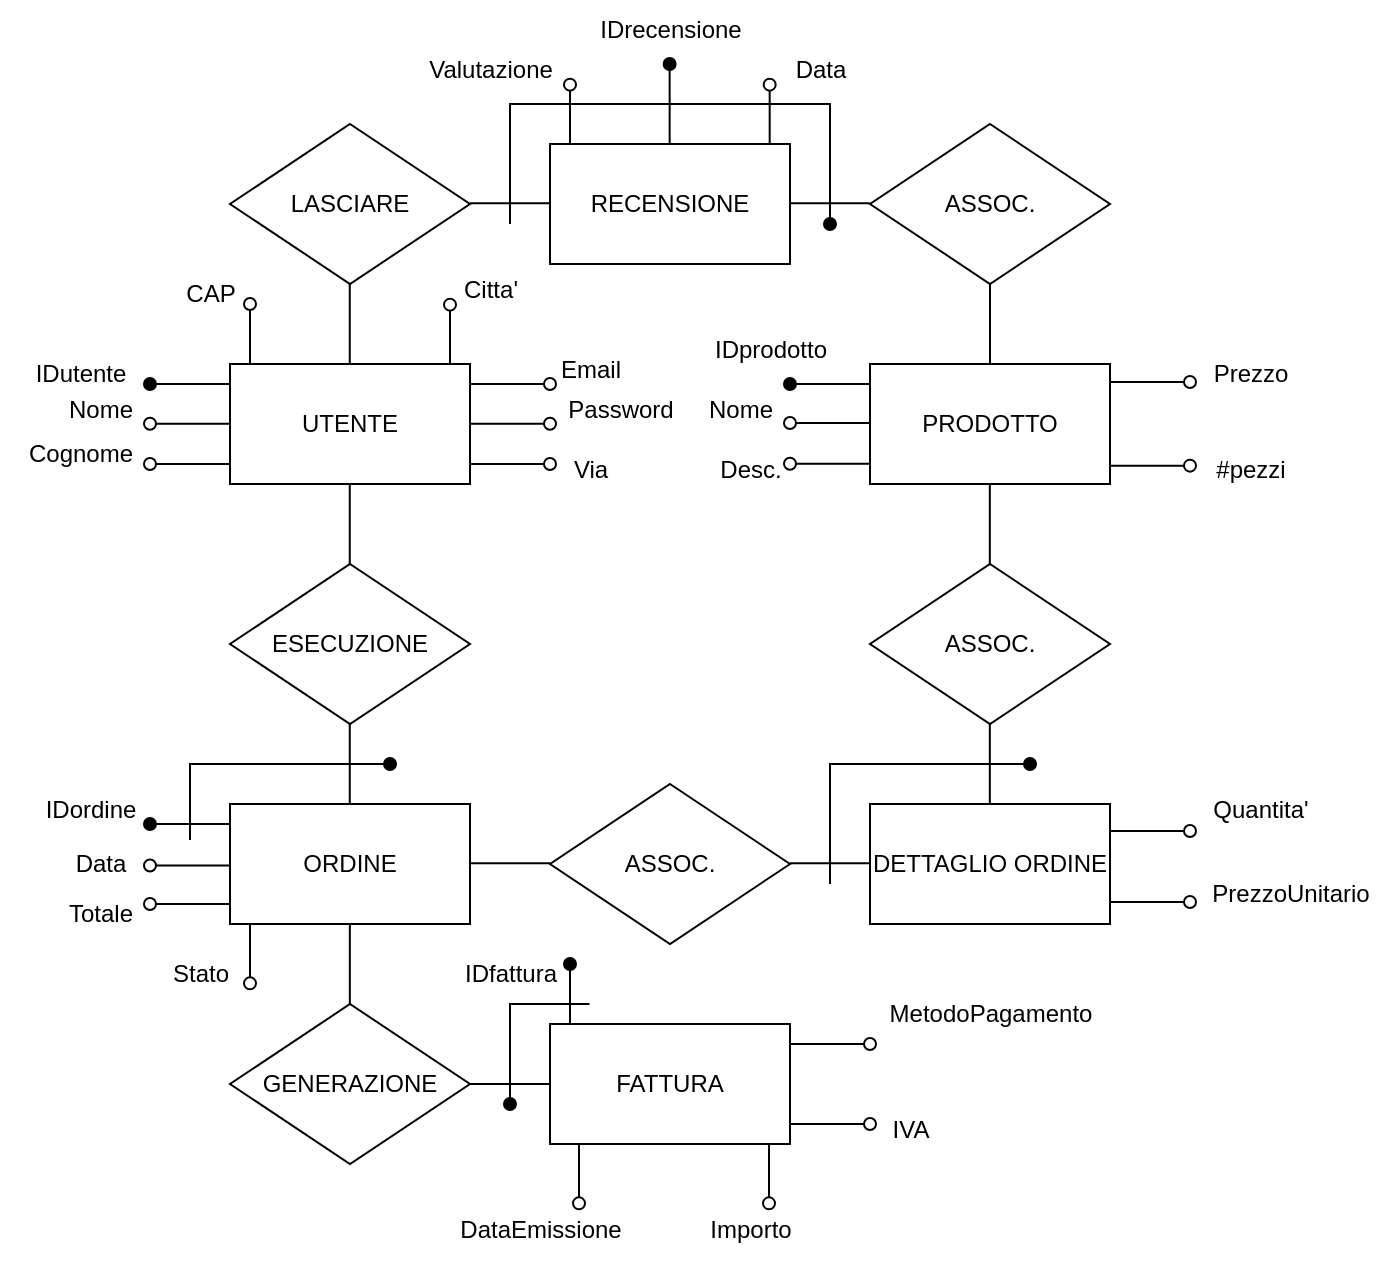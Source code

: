 <mxfile version="26.2.4">
  <diagram name="Pagina-1" id="ChuS1AGae2jL3NdtoGuT">
    <mxGraphModel dx="1053" dy="1835" grid="1" gridSize="10" guides="1" tooltips="1" connect="1" arrows="1" fold="1" page="1" pageScale="1" pageWidth="827" pageHeight="1169" math="0" shadow="0">
      <root>
        <mxCell id="0" />
        <mxCell id="1" parent="0" />
        <mxCell id="ha_Wpa7V3i3sZIrnRVdM-2" value="UTENTE" style="rounded=0;whiteSpace=wrap;html=1;" parent="1" vertex="1">
          <mxGeometry x="120" y="120" width="120" height="60" as="geometry" />
        </mxCell>
        <mxCell id="ha_Wpa7V3i3sZIrnRVdM-3" value="PRODOTTO" style="rounded=0;whiteSpace=wrap;html=1;" parent="1" vertex="1">
          <mxGeometry x="440" y="120" width="120" height="60" as="geometry" />
        </mxCell>
        <mxCell id="ha_Wpa7V3i3sZIrnRVdM-4" value="DETTAGLIO ORDINE" style="rounded=0;whiteSpace=wrap;html=1;" parent="1" vertex="1">
          <mxGeometry x="440" y="340" width="120" height="60" as="geometry" />
        </mxCell>
        <mxCell id="ha_Wpa7V3i3sZIrnRVdM-5" value="RECENSIONE" style="rounded=0;whiteSpace=wrap;html=1;" parent="1" vertex="1">
          <mxGeometry x="280" y="10" width="120" height="60" as="geometry" />
        </mxCell>
        <mxCell id="ha_Wpa7V3i3sZIrnRVdM-6" value="ORDINE" style="rounded=0;whiteSpace=wrap;html=1;" parent="1" vertex="1">
          <mxGeometry x="120" y="340" width="120" height="60" as="geometry" />
        </mxCell>
        <mxCell id="ha_Wpa7V3i3sZIrnRVdM-7" value="FATTURA" style="rounded=0;whiteSpace=wrap;html=1;" parent="1" vertex="1">
          <mxGeometry x="280" y="450" width="120" height="60" as="geometry" />
        </mxCell>
        <mxCell id="ha_Wpa7V3i3sZIrnRVdM-8" value="LASCIARE" style="rhombus;whiteSpace=wrap;html=1;rounded=0;" parent="1" vertex="1">
          <mxGeometry x="120" width="120" height="80" as="geometry" />
        </mxCell>
        <mxCell id="ha_Wpa7V3i3sZIrnRVdM-9" value="ESECUZIONE" style="rhombus;whiteSpace=wrap;html=1;rounded=0;" parent="1" vertex="1">
          <mxGeometry x="120" y="220" width="120" height="80" as="geometry" />
        </mxCell>
        <mxCell id="ha_Wpa7V3i3sZIrnRVdM-10" value="ASSOC." style="rhombus;whiteSpace=wrap;html=1;rounded=0;" parent="1" vertex="1">
          <mxGeometry x="440" y="220" width="120" height="80" as="geometry" />
        </mxCell>
        <mxCell id="ha_Wpa7V3i3sZIrnRVdM-11" value="GENERAZIONE" style="rhombus;whiteSpace=wrap;html=1;rounded=0;" parent="1" vertex="1">
          <mxGeometry x="120" y="440" width="120" height="80" as="geometry" />
        </mxCell>
        <mxCell id="ha_Wpa7V3i3sZIrnRVdM-12" value="ASSOC." style="rhombus;whiteSpace=wrap;html=1;rounded=0;" parent="1" vertex="1">
          <mxGeometry x="280" y="330" width="120" height="80" as="geometry" />
        </mxCell>
        <mxCell id="ha_Wpa7V3i3sZIrnRVdM-13" value="ASSOC." style="rhombus;whiteSpace=wrap;html=1;rounded=0;" parent="1" vertex="1">
          <mxGeometry x="440" width="120" height="80" as="geometry" />
        </mxCell>
        <mxCell id="YwZXC1ZP3NBYil8dUB7Y-1" value="" style="endArrow=none;html=1;rounded=0;exitX=0.5;exitY=0;exitDx=0;exitDy=0;" edge="1" parent="1" source="ha_Wpa7V3i3sZIrnRVdM-3">
          <mxGeometry width="50" height="50" relative="1" as="geometry">
            <mxPoint x="450" y="130" as="sourcePoint" />
            <mxPoint x="500" y="80" as="targetPoint" />
          </mxGeometry>
        </mxCell>
        <mxCell id="YwZXC1ZP3NBYil8dUB7Y-2" value="" style="endArrow=none;html=1;rounded=0;exitX=0.5;exitY=0;exitDx=0;exitDy=0;" edge="1" parent="1">
          <mxGeometry width="50" height="50" relative="1" as="geometry">
            <mxPoint x="499.91" y="220" as="sourcePoint" />
            <mxPoint x="499.91" y="180" as="targetPoint" />
          </mxGeometry>
        </mxCell>
        <mxCell id="YwZXC1ZP3NBYil8dUB7Y-3" value="" style="endArrow=none;html=1;rounded=0;exitX=0.5;exitY=0;exitDx=0;exitDy=0;" edge="1" parent="1">
          <mxGeometry width="50" height="50" relative="1" as="geometry">
            <mxPoint x="499.91" y="340" as="sourcePoint" />
            <mxPoint x="499.91" y="300" as="targetPoint" />
          </mxGeometry>
        </mxCell>
        <mxCell id="YwZXC1ZP3NBYil8dUB7Y-4" value="" style="endArrow=none;html=1;rounded=0;exitX=0.5;exitY=0;exitDx=0;exitDy=0;" edge="1" parent="1">
          <mxGeometry width="50" height="50" relative="1" as="geometry">
            <mxPoint x="179.88" y="340" as="sourcePoint" />
            <mxPoint x="179.88" y="300" as="targetPoint" />
          </mxGeometry>
        </mxCell>
        <mxCell id="YwZXC1ZP3NBYil8dUB7Y-5" value="" style="endArrow=none;html=1;rounded=0;exitX=0.5;exitY=0;exitDx=0;exitDy=0;" edge="1" parent="1">
          <mxGeometry width="50" height="50" relative="1" as="geometry">
            <mxPoint x="179.88" y="220" as="sourcePoint" />
            <mxPoint x="179.88" y="180" as="targetPoint" />
          </mxGeometry>
        </mxCell>
        <mxCell id="YwZXC1ZP3NBYil8dUB7Y-6" value="" style="endArrow=none;html=1;rounded=0;exitX=0.5;exitY=0;exitDx=0;exitDy=0;" edge="1" parent="1">
          <mxGeometry width="50" height="50" relative="1" as="geometry">
            <mxPoint x="179.88" y="120" as="sourcePoint" />
            <mxPoint x="179.88" y="80" as="targetPoint" />
          </mxGeometry>
        </mxCell>
        <mxCell id="YwZXC1ZP3NBYil8dUB7Y-7" value="" style="endArrow=none;html=1;rounded=0;exitX=0.5;exitY=0;exitDx=0;exitDy=0;" edge="1" parent="1">
          <mxGeometry width="50" height="50" relative="1" as="geometry">
            <mxPoint x="179.92" y="440" as="sourcePoint" />
            <mxPoint x="179.92" y="400" as="targetPoint" />
          </mxGeometry>
        </mxCell>
        <mxCell id="YwZXC1ZP3NBYil8dUB7Y-8" value="" style="endArrow=none;html=1;rounded=0;" edge="1" parent="1" source="ha_Wpa7V3i3sZIrnRVdM-11">
          <mxGeometry width="50" height="50" relative="1" as="geometry">
            <mxPoint x="230" y="530" as="sourcePoint" />
            <mxPoint x="280" y="480" as="targetPoint" />
          </mxGeometry>
        </mxCell>
        <mxCell id="YwZXC1ZP3NBYil8dUB7Y-9" value="" style="endArrow=none;html=1;rounded=0;" edge="1" parent="1">
          <mxGeometry width="50" height="50" relative="1" as="geometry">
            <mxPoint x="240" y="369.67" as="sourcePoint" />
            <mxPoint x="280" y="369.67" as="targetPoint" />
          </mxGeometry>
        </mxCell>
        <mxCell id="YwZXC1ZP3NBYil8dUB7Y-10" value="" style="endArrow=none;html=1;rounded=0;" edge="1" parent="1">
          <mxGeometry width="50" height="50" relative="1" as="geometry">
            <mxPoint x="400" y="369.67" as="sourcePoint" />
            <mxPoint x="440" y="369.67" as="targetPoint" />
          </mxGeometry>
        </mxCell>
        <mxCell id="YwZXC1ZP3NBYil8dUB7Y-11" value="" style="endArrow=none;html=1;rounded=0;" edge="1" parent="1">
          <mxGeometry width="50" height="50" relative="1" as="geometry">
            <mxPoint x="400" y="39.67" as="sourcePoint" />
            <mxPoint x="440" y="39.67" as="targetPoint" />
          </mxGeometry>
        </mxCell>
        <mxCell id="YwZXC1ZP3NBYil8dUB7Y-12" value="" style="endArrow=none;html=1;rounded=0;" edge="1" parent="1">
          <mxGeometry width="50" height="50" relative="1" as="geometry">
            <mxPoint x="240" y="39.67" as="sourcePoint" />
            <mxPoint x="280" y="39.67" as="targetPoint" />
          </mxGeometry>
        </mxCell>
        <mxCell id="YwZXC1ZP3NBYil8dUB7Y-13" value="" style="endArrow=none;html=1;rounded=0;startArrow=oval;startFill=1;" edge="1" parent="1">
          <mxGeometry width="50" height="50" relative="1" as="geometry">
            <mxPoint x="80" y="130" as="sourcePoint" />
            <mxPoint x="120" y="130" as="targetPoint" />
          </mxGeometry>
        </mxCell>
        <mxCell id="YwZXC1ZP3NBYil8dUB7Y-14" value="" style="endArrow=none;html=1;rounded=0;startArrow=oval;startFill=1;" edge="1" parent="1">
          <mxGeometry width="50" height="50" relative="1" as="geometry">
            <mxPoint x="339.82" y="-30" as="sourcePoint" />
            <mxPoint x="339.82" y="10" as="targetPoint" />
          </mxGeometry>
        </mxCell>
        <mxCell id="YwZXC1ZP3NBYil8dUB7Y-15" value="" style="endArrow=none;html=1;rounded=0;startArrow=oval;startFill=1;" edge="1" parent="1">
          <mxGeometry width="50" height="50" relative="1" as="geometry">
            <mxPoint x="400" y="130" as="sourcePoint" />
            <mxPoint x="440" y="130" as="targetPoint" />
          </mxGeometry>
        </mxCell>
        <mxCell id="YwZXC1ZP3NBYil8dUB7Y-16" value="" style="endArrow=none;html=1;rounded=0;startArrow=oval;startFill=1;" edge="1" parent="1">
          <mxGeometry width="50" height="50" relative="1" as="geometry">
            <mxPoint x="80" y="350" as="sourcePoint" />
            <mxPoint x="120" y="350" as="targetPoint" />
          </mxGeometry>
        </mxCell>
        <mxCell id="YwZXC1ZP3NBYil8dUB7Y-17" value="" style="endArrow=none;html=1;rounded=0;startArrow=oval;startFill=1;" edge="1" parent="1">
          <mxGeometry width="50" height="50" relative="1" as="geometry">
            <mxPoint x="520" y="320" as="sourcePoint" />
            <mxPoint x="420" y="380" as="targetPoint" />
            <Array as="points">
              <mxPoint x="420" y="320" />
            </Array>
          </mxGeometry>
        </mxCell>
        <mxCell id="YwZXC1ZP3NBYil8dUB7Y-19" value="" style="endArrow=none;html=1;rounded=0;startArrow=oval;startFill=1;" edge="1" parent="1">
          <mxGeometry width="50" height="50" relative="1" as="geometry">
            <mxPoint x="290" y="420" as="sourcePoint" />
            <mxPoint x="290" y="450" as="targetPoint" />
          </mxGeometry>
        </mxCell>
        <mxCell id="YwZXC1ZP3NBYil8dUB7Y-20" value="" style="endArrow=none;html=1;rounded=0;startArrow=oval;startFill=0;" edge="1" parent="1">
          <mxGeometry width="50" height="50" relative="1" as="geometry">
            <mxPoint x="80" y="149.84" as="sourcePoint" />
            <mxPoint x="120" y="149.84" as="targetPoint" />
          </mxGeometry>
        </mxCell>
        <mxCell id="YwZXC1ZP3NBYil8dUB7Y-21" value="" style="endArrow=none;html=1;rounded=0;startArrow=oval;startFill=0;" edge="1" parent="1">
          <mxGeometry width="50" height="50" relative="1" as="geometry">
            <mxPoint x="80" y="170" as="sourcePoint" />
            <mxPoint x="120" y="170" as="targetPoint" />
          </mxGeometry>
        </mxCell>
        <mxCell id="YwZXC1ZP3NBYil8dUB7Y-22" value="" style="endArrow=none;html=1;rounded=0;startArrow=oval;startFill=0;" edge="1" parent="1">
          <mxGeometry width="50" height="50" relative="1" as="geometry">
            <mxPoint x="280" y="130" as="sourcePoint" />
            <mxPoint x="240" y="130" as="targetPoint" />
          </mxGeometry>
        </mxCell>
        <mxCell id="YwZXC1ZP3NBYil8dUB7Y-23" value="" style="endArrow=none;html=1;rounded=0;startArrow=oval;startFill=0;" edge="1" parent="1">
          <mxGeometry width="50" height="50" relative="1" as="geometry">
            <mxPoint x="280" y="149.84" as="sourcePoint" />
            <mxPoint x="240" y="149.84" as="targetPoint" />
          </mxGeometry>
        </mxCell>
        <mxCell id="YwZXC1ZP3NBYil8dUB7Y-24" value="" style="endArrow=none;html=1;rounded=0;startArrow=oval;startFill=0;" edge="1" parent="1">
          <mxGeometry width="50" height="50" relative="1" as="geometry">
            <mxPoint x="130" y="90" as="sourcePoint" />
            <mxPoint x="130" y="119.67" as="targetPoint" />
          </mxGeometry>
        </mxCell>
        <mxCell id="YwZXC1ZP3NBYil8dUB7Y-25" value="" style="endArrow=none;html=1;rounded=0;startArrow=oval;startFill=0;" edge="1" parent="1">
          <mxGeometry width="50" height="50" relative="1" as="geometry">
            <mxPoint x="230" y="90.33" as="sourcePoint" />
            <mxPoint x="230" y="120.0" as="targetPoint" />
          </mxGeometry>
        </mxCell>
        <mxCell id="YwZXC1ZP3NBYil8dUB7Y-26" value="" style="endArrow=none;html=1;rounded=0;startArrow=oval;startFill=0;" edge="1" parent="1">
          <mxGeometry width="50" height="50" relative="1" as="geometry">
            <mxPoint x="280" y="170" as="sourcePoint" />
            <mxPoint x="240" y="170" as="targetPoint" />
          </mxGeometry>
        </mxCell>
        <mxCell id="YwZXC1ZP3NBYil8dUB7Y-27" value="IDutente" style="text;html=1;align=center;verticalAlign=middle;resizable=0;points=[];autosize=1;strokeColor=none;fillColor=none;" vertex="1" parent="1">
          <mxGeometry x="10" y="110" width="70" height="30" as="geometry" />
        </mxCell>
        <mxCell id="YwZXC1ZP3NBYil8dUB7Y-28" value="Nome" style="text;html=1;align=center;verticalAlign=middle;resizable=0;points=[];autosize=1;strokeColor=none;fillColor=none;" vertex="1" parent="1">
          <mxGeometry x="25" y="128" width="60" height="30" as="geometry" />
        </mxCell>
        <mxCell id="YwZXC1ZP3NBYil8dUB7Y-32" value="Cognome" style="text;html=1;align=center;verticalAlign=middle;resizable=0;points=[];autosize=1;strokeColor=none;fillColor=none;" vertex="1" parent="1">
          <mxGeometry x="5" y="150" width="80" height="30" as="geometry" />
        </mxCell>
        <mxCell id="YwZXC1ZP3NBYil8dUB7Y-33" value="Email" style="text;html=1;align=center;verticalAlign=middle;resizable=0;points=[];autosize=1;strokeColor=none;fillColor=none;" vertex="1" parent="1">
          <mxGeometry x="275" y="108" width="50" height="30" as="geometry" />
        </mxCell>
        <mxCell id="YwZXC1ZP3NBYil8dUB7Y-34" value="Password" style="text;html=1;align=center;verticalAlign=middle;resizable=0;points=[];autosize=1;strokeColor=none;fillColor=none;" vertex="1" parent="1">
          <mxGeometry x="275" y="128" width="80" height="30" as="geometry" />
        </mxCell>
        <mxCell id="YwZXC1ZP3NBYil8dUB7Y-35" value="Via" style="text;html=1;align=center;verticalAlign=middle;resizable=0;points=[];autosize=1;strokeColor=none;fillColor=none;" vertex="1" parent="1">
          <mxGeometry x="280" y="158" width="40" height="30" as="geometry" />
        </mxCell>
        <mxCell id="YwZXC1ZP3NBYil8dUB7Y-36" value="CAP" style="text;html=1;align=center;verticalAlign=middle;resizable=0;points=[];autosize=1;strokeColor=none;fillColor=none;" vertex="1" parent="1">
          <mxGeometry x="85" y="70" width="50" height="30" as="geometry" />
        </mxCell>
        <mxCell id="YwZXC1ZP3NBYil8dUB7Y-37" value="Citta&#39;" style="text;html=1;align=center;verticalAlign=middle;resizable=0;points=[];autosize=1;strokeColor=none;fillColor=none;" vertex="1" parent="1">
          <mxGeometry x="225" y="68" width="50" height="30" as="geometry" />
        </mxCell>
        <mxCell id="YwZXC1ZP3NBYil8dUB7Y-38" value="IDprodotto" style="text;html=1;align=center;verticalAlign=middle;resizable=0;points=[];autosize=1;strokeColor=none;fillColor=none;" vertex="1" parent="1">
          <mxGeometry x="350" y="98" width="80" height="30" as="geometry" />
        </mxCell>
        <mxCell id="YwZXC1ZP3NBYil8dUB7Y-39" value="" style="endArrow=none;html=1;rounded=0;startArrow=oval;startFill=0;" edge="1" parent="1">
          <mxGeometry width="50" height="50" relative="1" as="geometry">
            <mxPoint x="400" y="149.5" as="sourcePoint" />
            <mxPoint x="440" y="149.5" as="targetPoint" />
          </mxGeometry>
        </mxCell>
        <mxCell id="YwZXC1ZP3NBYil8dUB7Y-40" value="" style="endArrow=none;html=1;rounded=0;startArrow=oval;startFill=0;" edge="1" parent="1">
          <mxGeometry width="50" height="50" relative="1" as="geometry">
            <mxPoint x="400" y="169.89" as="sourcePoint" />
            <mxPoint x="440" y="169.89" as="targetPoint" />
          </mxGeometry>
        </mxCell>
        <mxCell id="YwZXC1ZP3NBYil8dUB7Y-41" value="" style="endArrow=none;html=1;rounded=0;startArrow=oval;startFill=0;" edge="1" parent="1">
          <mxGeometry width="50" height="50" relative="1" as="geometry">
            <mxPoint x="600" y="129" as="sourcePoint" />
            <mxPoint x="560" y="129" as="targetPoint" />
          </mxGeometry>
        </mxCell>
        <mxCell id="YwZXC1ZP3NBYil8dUB7Y-42" value="" style="endArrow=none;html=1;rounded=0;startArrow=oval;startFill=0;" edge="1" parent="1">
          <mxGeometry width="50" height="50" relative="1" as="geometry">
            <mxPoint x="600" y="170.82" as="sourcePoint" />
            <mxPoint x="560" y="170.82" as="targetPoint" />
          </mxGeometry>
        </mxCell>
        <mxCell id="YwZXC1ZP3NBYil8dUB7Y-43" value="Nome" style="text;html=1;align=center;verticalAlign=middle;resizable=0;points=[];autosize=1;strokeColor=none;fillColor=none;" vertex="1" parent="1">
          <mxGeometry x="345" y="128" width="60" height="30" as="geometry" />
        </mxCell>
        <mxCell id="YwZXC1ZP3NBYil8dUB7Y-44" value="Desc." style="text;html=1;align=center;verticalAlign=middle;resizable=0;points=[];autosize=1;strokeColor=none;fillColor=none;" vertex="1" parent="1">
          <mxGeometry x="355" y="158" width="50" height="30" as="geometry" />
        </mxCell>
        <mxCell id="YwZXC1ZP3NBYil8dUB7Y-45" value="Prezzo" style="text;html=1;align=center;verticalAlign=middle;resizable=0;points=[];autosize=1;strokeColor=none;fillColor=none;" vertex="1" parent="1">
          <mxGeometry x="600" y="110" width="60" height="30" as="geometry" />
        </mxCell>
        <mxCell id="YwZXC1ZP3NBYil8dUB7Y-46" value="#pezzi" style="text;html=1;align=center;verticalAlign=middle;resizable=0;points=[];autosize=1;strokeColor=none;fillColor=none;" vertex="1" parent="1">
          <mxGeometry x="600" y="158" width="60" height="30" as="geometry" />
        </mxCell>
        <mxCell id="YwZXC1ZP3NBYil8dUB7Y-47" value="" style="endArrow=oval;html=1;rounded=0;endFill=1;" edge="1" parent="1">
          <mxGeometry width="50" height="50" relative="1" as="geometry">
            <mxPoint x="260" y="50" as="sourcePoint" />
            <mxPoint x="420" y="50" as="targetPoint" />
            <Array as="points">
              <mxPoint x="260" y="-10" />
              <mxPoint x="420" y="-10" />
            </Array>
          </mxGeometry>
        </mxCell>
        <mxCell id="YwZXC1ZP3NBYil8dUB7Y-49" value="IDrecensione" style="text;html=1;align=center;verticalAlign=middle;resizable=0;points=[];autosize=1;strokeColor=none;fillColor=none;" vertex="1" parent="1">
          <mxGeometry x="295" y="-62" width="90" height="30" as="geometry" />
        </mxCell>
        <mxCell id="YwZXC1ZP3NBYil8dUB7Y-50" value="" style="endArrow=none;html=1;rounded=0;startArrow=oval;startFill=0;" edge="1" parent="1">
          <mxGeometry width="50" height="50" relative="1" as="geometry">
            <mxPoint x="290" y="-19.67" as="sourcePoint" />
            <mxPoint x="290" y="10" as="targetPoint" />
          </mxGeometry>
        </mxCell>
        <mxCell id="YwZXC1ZP3NBYil8dUB7Y-51" value="Valutazione" style="text;html=1;align=center;verticalAlign=middle;resizable=0;points=[];autosize=1;strokeColor=none;fillColor=none;" vertex="1" parent="1">
          <mxGeometry x="205" y="-42" width="90" height="30" as="geometry" />
        </mxCell>
        <mxCell id="YwZXC1ZP3NBYil8dUB7Y-52" value="" style="endArrow=none;html=1;rounded=0;startArrow=oval;startFill=0;" edge="1" parent="1">
          <mxGeometry width="50" height="50" relative="1" as="geometry">
            <mxPoint x="389.84" y="-19.67" as="sourcePoint" />
            <mxPoint x="389.84" y="10" as="targetPoint" />
          </mxGeometry>
        </mxCell>
        <mxCell id="YwZXC1ZP3NBYil8dUB7Y-53" value="Data" style="text;html=1;align=center;verticalAlign=middle;resizable=0;points=[];autosize=1;strokeColor=none;fillColor=none;" vertex="1" parent="1">
          <mxGeometry x="390" y="-42" width="50" height="30" as="geometry" />
        </mxCell>
        <mxCell id="YwZXC1ZP3NBYil8dUB7Y-54" value="IDordine" style="text;html=1;align=center;verticalAlign=middle;resizable=0;points=[];autosize=1;strokeColor=none;fillColor=none;" vertex="1" parent="1">
          <mxGeometry x="15" y="328" width="70" height="30" as="geometry" />
        </mxCell>
        <mxCell id="YwZXC1ZP3NBYil8dUB7Y-55" value="" style="endArrow=none;html=1;rounded=0;startArrow=oval;startFill=0;" edge="1" parent="1">
          <mxGeometry width="50" height="50" relative="1" as="geometry">
            <mxPoint x="80" y="370.75" as="sourcePoint" />
            <mxPoint x="120" y="370.75" as="targetPoint" />
          </mxGeometry>
        </mxCell>
        <mxCell id="YwZXC1ZP3NBYil8dUB7Y-56" value="Data" style="text;html=1;align=center;verticalAlign=middle;resizable=0;points=[];autosize=1;strokeColor=none;fillColor=none;" vertex="1" parent="1">
          <mxGeometry x="30" y="355" width="50" height="30" as="geometry" />
        </mxCell>
        <mxCell id="YwZXC1ZP3NBYil8dUB7Y-57" value="" style="endArrow=none;html=1;rounded=0;startArrow=oval;startFill=0;" edge="1" parent="1">
          <mxGeometry width="50" height="50" relative="1" as="geometry">
            <mxPoint x="80" y="390" as="sourcePoint" />
            <mxPoint x="120" y="390" as="targetPoint" />
          </mxGeometry>
        </mxCell>
        <mxCell id="YwZXC1ZP3NBYil8dUB7Y-58" value="Totale" style="text;html=1;align=center;verticalAlign=middle;resizable=0;points=[];autosize=1;strokeColor=none;fillColor=none;" vertex="1" parent="1">
          <mxGeometry x="25" y="380" width="60" height="30" as="geometry" />
        </mxCell>
        <mxCell id="YwZXC1ZP3NBYil8dUB7Y-59" value="" style="endArrow=none;html=1;rounded=0;startArrow=oval;startFill=0;" edge="1" parent="1">
          <mxGeometry width="50" height="50" relative="1" as="geometry">
            <mxPoint x="130" y="429.67" as="sourcePoint" />
            <mxPoint x="130" y="400.0" as="targetPoint" />
          </mxGeometry>
        </mxCell>
        <mxCell id="YwZXC1ZP3NBYil8dUB7Y-60" value="Stato" style="text;html=1;align=center;verticalAlign=middle;resizable=0;points=[];autosize=1;strokeColor=none;fillColor=none;" vertex="1" parent="1">
          <mxGeometry x="80" y="410" width="50" height="30" as="geometry" />
        </mxCell>
        <mxCell id="YwZXC1ZP3NBYil8dUB7Y-61" value="" style="endArrow=none;html=1;rounded=0;startArrow=oval;startFill=1;" edge="1" parent="1">
          <mxGeometry width="50" height="50" relative="1" as="geometry">
            <mxPoint x="200" y="320" as="sourcePoint" />
            <mxPoint x="100" y="358" as="targetPoint" />
            <Array as="points">
              <mxPoint x="100" y="320" />
            </Array>
          </mxGeometry>
        </mxCell>
        <mxCell id="YwZXC1ZP3NBYil8dUB7Y-62" value="" style="endArrow=none;html=1;rounded=0;startArrow=oval;startFill=0;" edge="1" parent="1">
          <mxGeometry width="50" height="50" relative="1" as="geometry">
            <mxPoint x="600" y="353.5" as="sourcePoint" />
            <mxPoint x="560" y="353.5" as="targetPoint" />
          </mxGeometry>
        </mxCell>
        <mxCell id="YwZXC1ZP3NBYil8dUB7Y-63" value="Quantita&#39;" style="text;html=1;align=center;verticalAlign=middle;resizable=0;points=[];autosize=1;strokeColor=none;fillColor=none;" vertex="1" parent="1">
          <mxGeometry x="600" y="328" width="70" height="30" as="geometry" />
        </mxCell>
        <mxCell id="YwZXC1ZP3NBYil8dUB7Y-64" value="" style="endArrow=none;html=1;rounded=0;startArrow=oval;startFill=0;" edge="1" parent="1">
          <mxGeometry width="50" height="50" relative="1" as="geometry">
            <mxPoint x="600" y="389" as="sourcePoint" />
            <mxPoint x="560" y="389" as="targetPoint" />
          </mxGeometry>
        </mxCell>
        <mxCell id="YwZXC1ZP3NBYil8dUB7Y-65" value="PrezzoUnitario" style="text;html=1;align=center;verticalAlign=middle;resizable=0;points=[];autosize=1;strokeColor=none;fillColor=none;" vertex="1" parent="1">
          <mxGeometry x="600" y="370" width="100" height="30" as="geometry" />
        </mxCell>
        <mxCell id="YwZXC1ZP3NBYil8dUB7Y-66" value="IDfattura" style="text;html=1;align=center;verticalAlign=middle;resizable=0;points=[];autosize=1;strokeColor=none;fillColor=none;" vertex="1" parent="1">
          <mxGeometry x="225" y="410" width="70" height="30" as="geometry" />
        </mxCell>
        <mxCell id="YwZXC1ZP3NBYil8dUB7Y-67" value="" style="endArrow=none;html=1;rounded=0;startArrow=oval;startFill=1;" edge="1" parent="1">
          <mxGeometry width="50" height="50" relative="1" as="geometry">
            <mxPoint x="260" y="490" as="sourcePoint" />
            <mxPoint x="299.75" y="440" as="targetPoint" />
            <Array as="points">
              <mxPoint x="260" y="440" />
            </Array>
          </mxGeometry>
        </mxCell>
        <mxCell id="YwZXC1ZP3NBYil8dUB7Y-68" value="" style="endArrow=none;html=1;rounded=0;startArrow=oval;startFill=0;" edge="1" parent="1">
          <mxGeometry width="50" height="50" relative="1" as="geometry">
            <mxPoint x="294.5" y="539.67" as="sourcePoint" />
            <mxPoint x="294.5" y="510.0" as="targetPoint" />
          </mxGeometry>
        </mxCell>
        <mxCell id="YwZXC1ZP3NBYil8dUB7Y-69" value="DataEmissione" style="text;html=1;align=center;verticalAlign=middle;resizable=0;points=[];autosize=1;strokeColor=none;fillColor=none;" vertex="1" parent="1">
          <mxGeometry x="225" y="538" width="100" height="30" as="geometry" />
        </mxCell>
        <mxCell id="YwZXC1ZP3NBYil8dUB7Y-70" value="" style="endArrow=none;html=1;rounded=0;startArrow=oval;startFill=0;" edge="1" parent="1">
          <mxGeometry width="50" height="50" relative="1" as="geometry">
            <mxPoint x="389.5" y="539.67" as="sourcePoint" />
            <mxPoint x="389.5" y="510" as="targetPoint" />
          </mxGeometry>
        </mxCell>
        <mxCell id="YwZXC1ZP3NBYil8dUB7Y-71" value="Importo" style="text;html=1;align=center;verticalAlign=middle;resizable=0;points=[];autosize=1;strokeColor=none;fillColor=none;" vertex="1" parent="1">
          <mxGeometry x="350" y="538" width="60" height="30" as="geometry" />
        </mxCell>
        <mxCell id="YwZXC1ZP3NBYil8dUB7Y-72" value="" style="endArrow=none;html=1;rounded=0;startArrow=oval;startFill=0;" edge="1" parent="1">
          <mxGeometry width="50" height="50" relative="1" as="geometry">
            <mxPoint x="440" y="460" as="sourcePoint" />
            <mxPoint x="399.5" y="460" as="targetPoint" />
          </mxGeometry>
        </mxCell>
        <mxCell id="YwZXC1ZP3NBYil8dUB7Y-73" value="MetodoPagamento" style="text;html=1;align=center;verticalAlign=middle;resizable=0;points=[];autosize=1;strokeColor=none;fillColor=none;" vertex="1" parent="1">
          <mxGeometry x="440" y="430" width="120" height="30" as="geometry" />
        </mxCell>
        <mxCell id="YwZXC1ZP3NBYil8dUB7Y-74" value="" style="endArrow=none;html=1;rounded=0;startArrow=oval;startFill=0;" edge="1" parent="1">
          <mxGeometry width="50" height="50" relative="1" as="geometry">
            <mxPoint x="440" y="500" as="sourcePoint" />
            <mxPoint x="399.5" y="500" as="targetPoint" />
          </mxGeometry>
        </mxCell>
        <mxCell id="YwZXC1ZP3NBYil8dUB7Y-75" value="IVA" style="text;html=1;align=center;verticalAlign=middle;resizable=0;points=[];autosize=1;strokeColor=none;fillColor=none;" vertex="1" parent="1">
          <mxGeometry x="440" y="488" width="40" height="30" as="geometry" />
        </mxCell>
      </root>
    </mxGraphModel>
  </diagram>
</mxfile>
